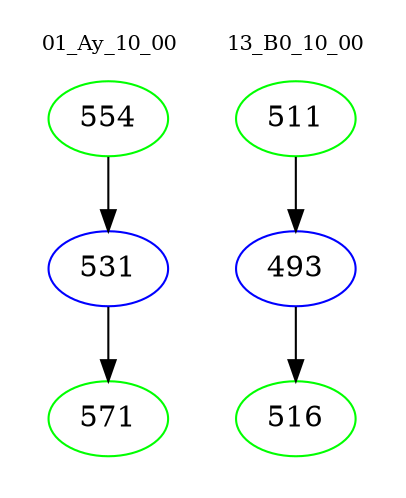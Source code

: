 digraph{
subgraph cluster_0 {
color = white
label = "01_Ay_10_00";
fontsize=10;
T0_554 [label="554", color="green"]
T0_554 -> T0_531 [color="black"]
T0_531 [label="531", color="blue"]
T0_531 -> T0_571 [color="black"]
T0_571 [label="571", color="green"]
}
subgraph cluster_1 {
color = white
label = "13_B0_10_00";
fontsize=10;
T1_511 [label="511", color="green"]
T1_511 -> T1_493 [color="black"]
T1_493 [label="493", color="blue"]
T1_493 -> T1_516 [color="black"]
T1_516 [label="516", color="green"]
}
}
